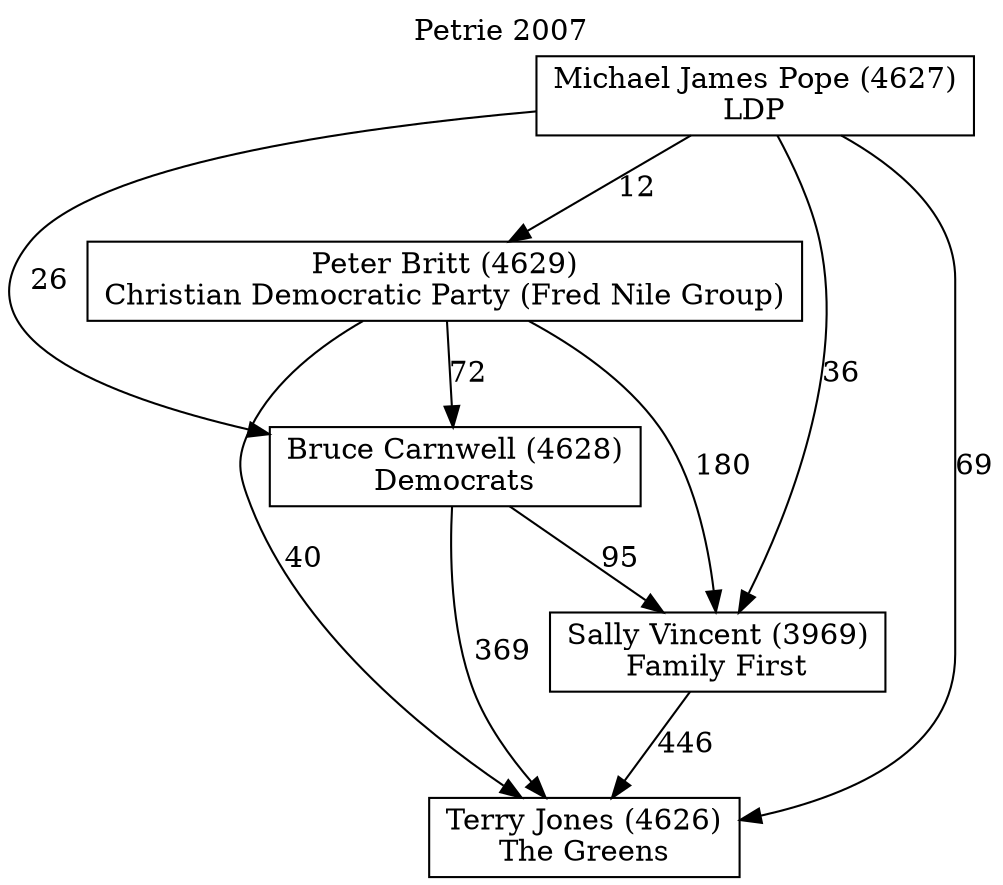 // House preference flow
digraph "Terry Jones (4626)_Petrie_2007" {
	graph [label="Petrie 2007" labelloc=t mclimit=10]
	node [shape=box]
	"Terry Jones (4626)" [label="Terry Jones (4626)
The Greens"]
	"Sally Vincent (3969)" [label="Sally Vincent (3969)
Family First"]
	"Bruce Carnwell (4628)" [label="Bruce Carnwell (4628)
Democrats"]
	"Peter Britt (4629)" [label="Peter Britt (4629)
Christian Democratic Party (Fred Nile Group)"]
	"Michael James Pope (4627)" [label="Michael James Pope (4627)
LDP"]
	"Terry Jones (4626)" [label="Terry Jones (4626)
The Greens"]
	"Bruce Carnwell (4628)" [label="Bruce Carnwell (4628)
Democrats"]
	"Peter Britt (4629)" [label="Peter Britt (4629)
Christian Democratic Party (Fred Nile Group)"]
	"Michael James Pope (4627)" [label="Michael James Pope (4627)
LDP"]
	"Terry Jones (4626)" [label="Terry Jones (4626)
The Greens"]
	"Peter Britt (4629)" [label="Peter Britt (4629)
Christian Democratic Party (Fred Nile Group)"]
	"Michael James Pope (4627)" [label="Michael James Pope (4627)
LDP"]
	"Terry Jones (4626)" [label="Terry Jones (4626)
The Greens"]
	"Michael James Pope (4627)" [label="Michael James Pope (4627)
LDP"]
	"Michael James Pope (4627)" [label="Michael James Pope (4627)
LDP"]
	"Peter Britt (4629)" [label="Peter Britt (4629)
Christian Democratic Party (Fred Nile Group)"]
	"Michael James Pope (4627)" [label="Michael James Pope (4627)
LDP"]
	"Michael James Pope (4627)" [label="Michael James Pope (4627)
LDP"]
	"Bruce Carnwell (4628)" [label="Bruce Carnwell (4628)
Democrats"]
	"Peter Britt (4629)" [label="Peter Britt (4629)
Christian Democratic Party (Fred Nile Group)"]
	"Michael James Pope (4627)" [label="Michael James Pope (4627)
LDP"]
	"Bruce Carnwell (4628)" [label="Bruce Carnwell (4628)
Democrats"]
	"Michael James Pope (4627)" [label="Michael James Pope (4627)
LDP"]
	"Michael James Pope (4627)" [label="Michael James Pope (4627)
LDP"]
	"Peter Britt (4629)" [label="Peter Britt (4629)
Christian Democratic Party (Fred Nile Group)"]
	"Michael James Pope (4627)" [label="Michael James Pope (4627)
LDP"]
	"Michael James Pope (4627)" [label="Michael James Pope (4627)
LDP"]
	"Sally Vincent (3969)" [label="Sally Vincent (3969)
Family First"]
	"Bruce Carnwell (4628)" [label="Bruce Carnwell (4628)
Democrats"]
	"Peter Britt (4629)" [label="Peter Britt (4629)
Christian Democratic Party (Fred Nile Group)"]
	"Michael James Pope (4627)" [label="Michael James Pope (4627)
LDP"]
	"Sally Vincent (3969)" [label="Sally Vincent (3969)
Family First"]
	"Peter Britt (4629)" [label="Peter Britt (4629)
Christian Democratic Party (Fred Nile Group)"]
	"Michael James Pope (4627)" [label="Michael James Pope (4627)
LDP"]
	"Sally Vincent (3969)" [label="Sally Vincent (3969)
Family First"]
	"Michael James Pope (4627)" [label="Michael James Pope (4627)
LDP"]
	"Michael James Pope (4627)" [label="Michael James Pope (4627)
LDP"]
	"Peter Britt (4629)" [label="Peter Britt (4629)
Christian Democratic Party (Fred Nile Group)"]
	"Michael James Pope (4627)" [label="Michael James Pope (4627)
LDP"]
	"Michael James Pope (4627)" [label="Michael James Pope (4627)
LDP"]
	"Bruce Carnwell (4628)" [label="Bruce Carnwell (4628)
Democrats"]
	"Peter Britt (4629)" [label="Peter Britt (4629)
Christian Democratic Party (Fred Nile Group)"]
	"Michael James Pope (4627)" [label="Michael James Pope (4627)
LDP"]
	"Bruce Carnwell (4628)" [label="Bruce Carnwell (4628)
Democrats"]
	"Michael James Pope (4627)" [label="Michael James Pope (4627)
LDP"]
	"Michael James Pope (4627)" [label="Michael James Pope (4627)
LDP"]
	"Peter Britt (4629)" [label="Peter Britt (4629)
Christian Democratic Party (Fred Nile Group)"]
	"Michael James Pope (4627)" [label="Michael James Pope (4627)
LDP"]
	"Michael James Pope (4627)" [label="Michael James Pope (4627)
LDP"]
	"Sally Vincent (3969)" -> "Terry Jones (4626)" [label=446]
	"Bruce Carnwell (4628)" -> "Sally Vincent (3969)" [label=95]
	"Peter Britt (4629)" -> "Bruce Carnwell (4628)" [label=72]
	"Michael James Pope (4627)" -> "Peter Britt (4629)" [label=12]
	"Bruce Carnwell (4628)" -> "Terry Jones (4626)" [label=369]
	"Peter Britt (4629)" -> "Terry Jones (4626)" [label=40]
	"Michael James Pope (4627)" -> "Terry Jones (4626)" [label=69]
	"Michael James Pope (4627)" -> "Bruce Carnwell (4628)" [label=26]
	"Peter Britt (4629)" -> "Sally Vincent (3969)" [label=180]
	"Michael James Pope (4627)" -> "Sally Vincent (3969)" [label=36]
}
